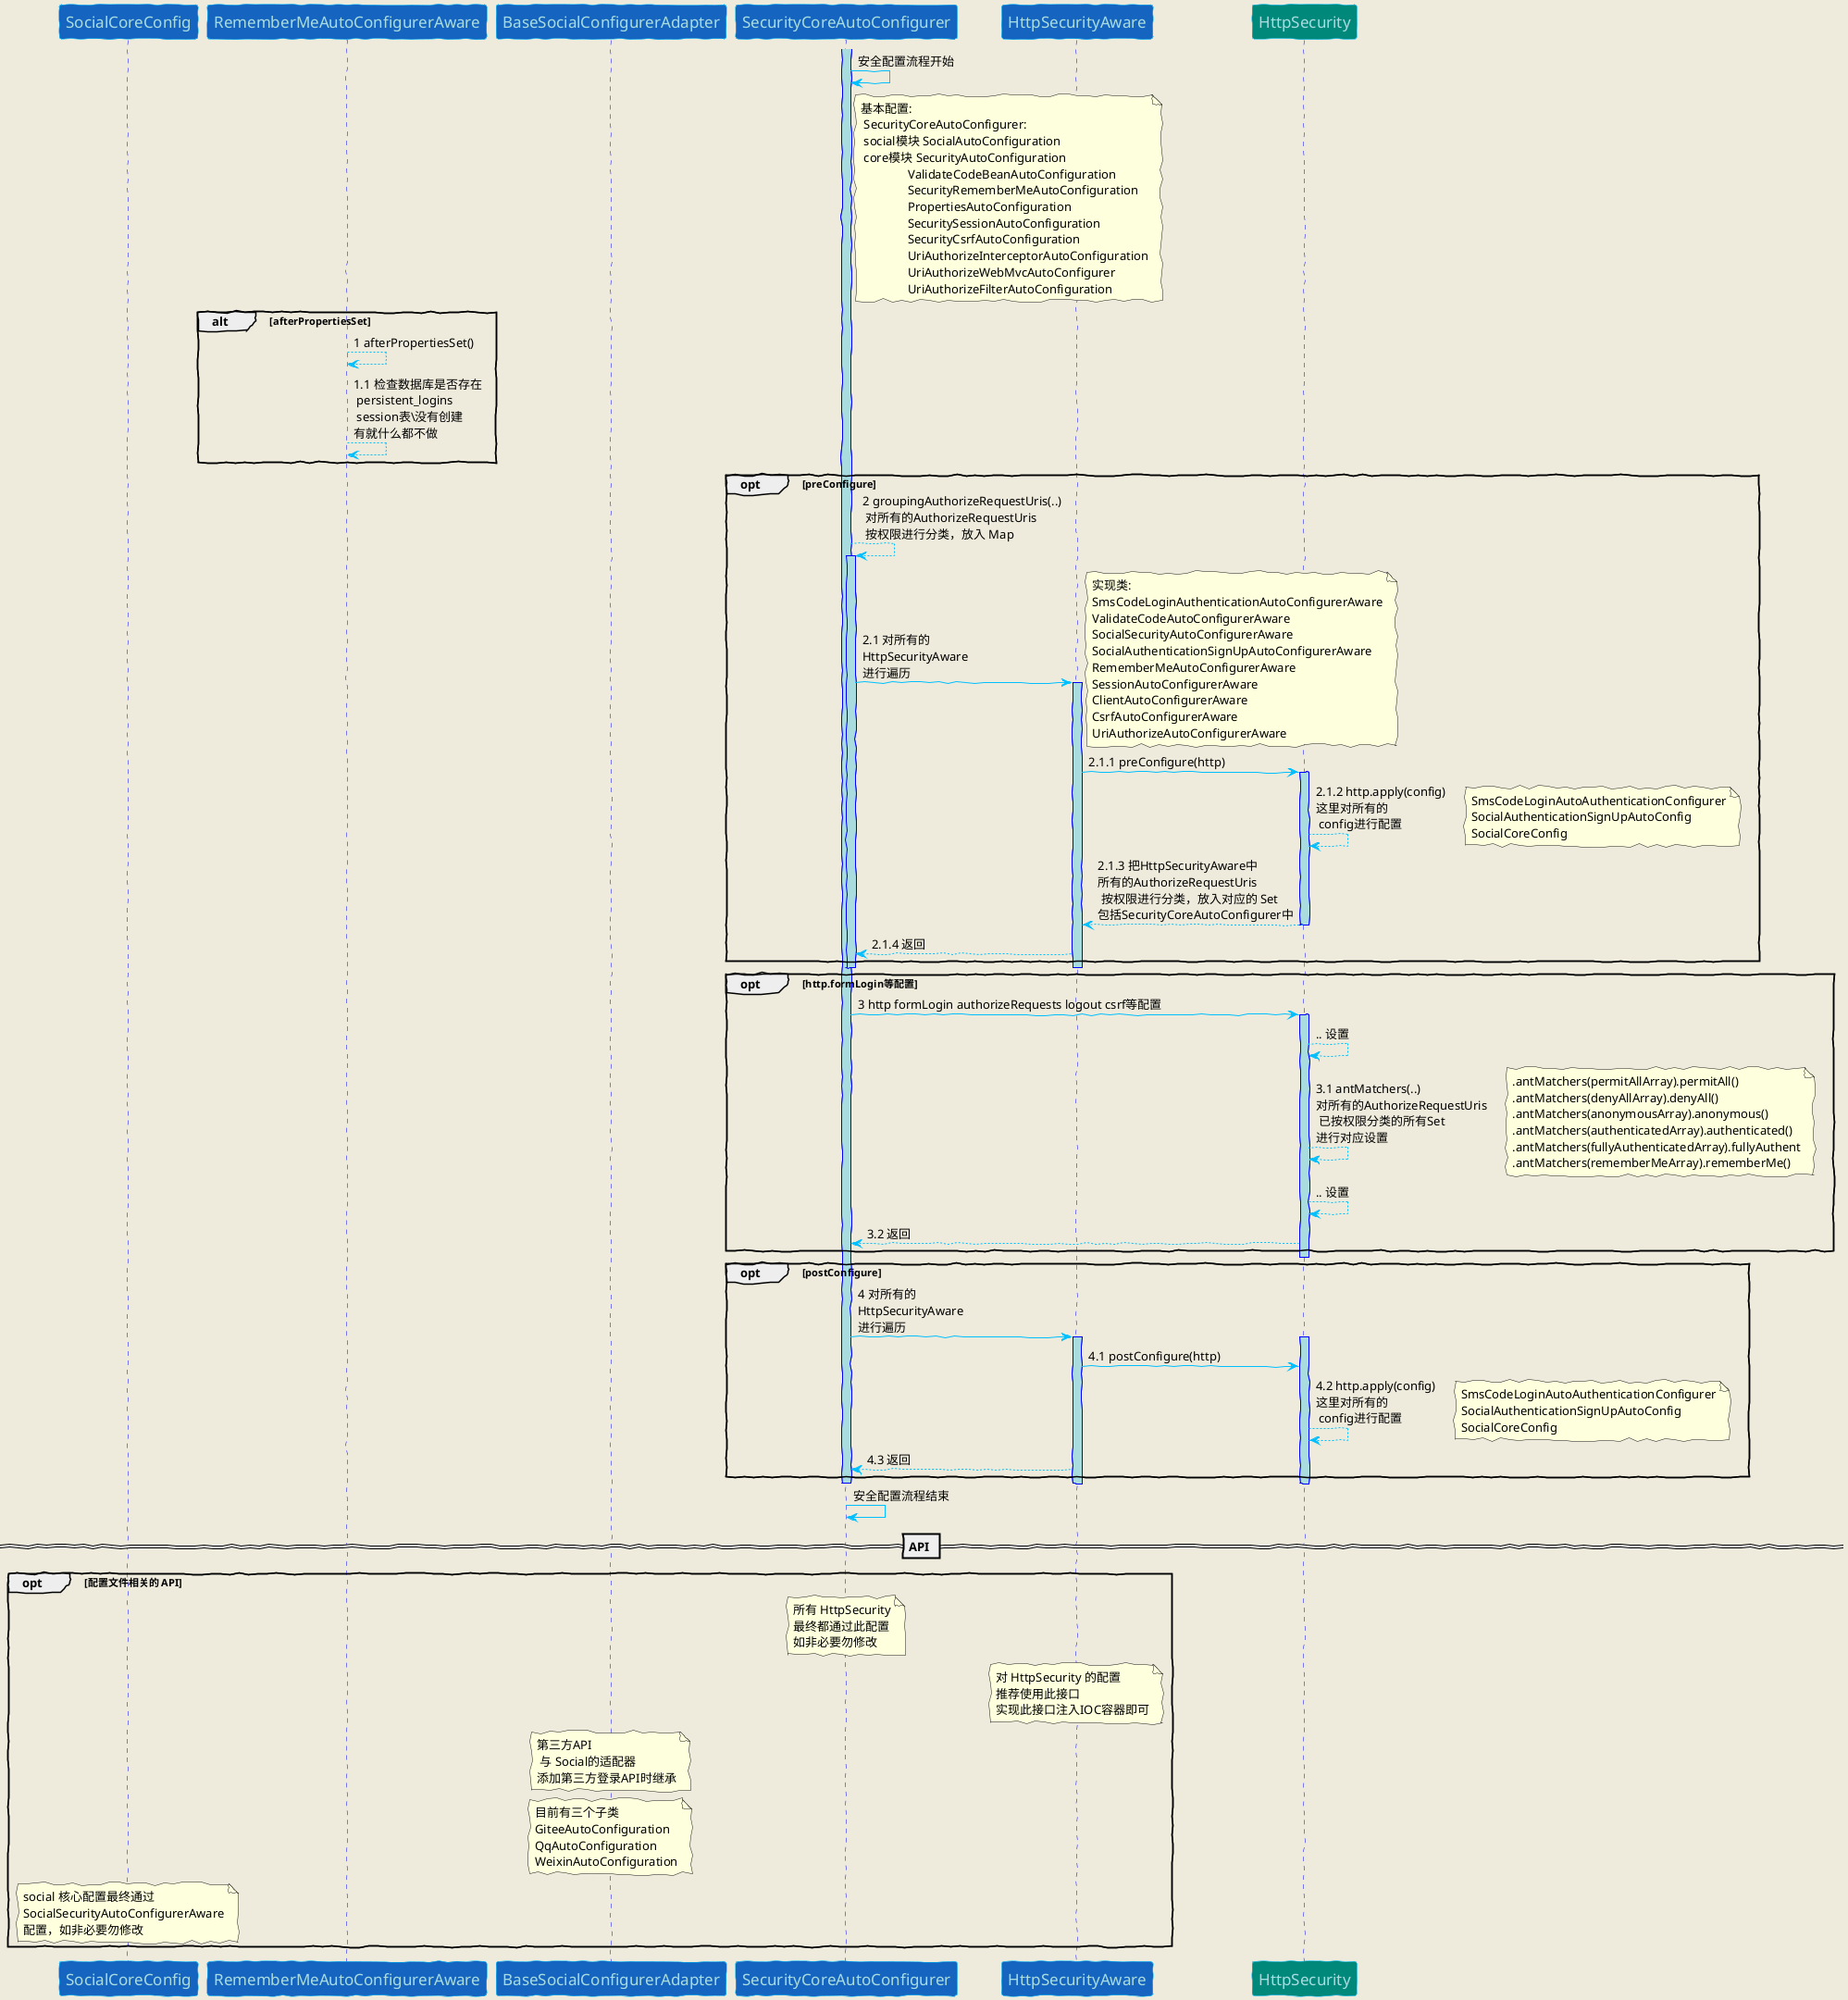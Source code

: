 @startuml

skinparam backgroundColor #EEEBDC
skinparam handwritten true
skinparam sequence {
ArrowColor DeepSkyBlue
ActorBorderColor DeepSkyBlue
LifeLineBorderColor blue
LifeLineBackgroundColor #A9DCDF
ParticipantBorderColor DeepSkyBlue
ParticipantBackgroundColor #00897b
ParticipantFontName Impact
ParticipantFontSize 17
ParticipantFontColor #A9DCDF
ActorBackgroundColor aqua
ActorFontColor DeepSkyBlue
ActorFontSize 17
ActorFontName Aapex
}
participant "SocialCoreConfig"  #1565c0
participant "RememberMeAutoConfigurerAware"  #1565c0

participant "BaseSocialConfigurerAdapter"  #1565c0

participant "SecurityCoreAutoConfigurer" #1565c0
SecurityCoreAutoConfigurer -> SecurityCoreAutoConfigurer: 安全配置流程开始
note right SecurityCoreAutoConfigurer: 基本配置:\n SecurityCoreAutoConfigurer: \n\
 social模块 SocialAutoConfiguration\n core模块 SecurityAutoConfiguration\n\
               ValidateCodeBeanAutoConfiguration\n               SecurityRememberMeAutoConfiguration\n\
               PropertiesAutoConfiguration\n\                SecuritySessionAutoConfiguration\n\
               SecurityCsrfAutoConfiguration\n\                UriAuthorizeInterceptorAutoConfiguration\n\
               UriAuthorizeWebMvcAutoConfigurer\n\                UriAuthorizeFilterAutoConfiguration
alt afterPropertiesSet
RememberMeAutoConfigurerAware --> RememberMeAutoConfigurerAware: 1 afterPropertiesSet()
RememberMeAutoConfigurerAware --> RememberMeAutoConfigurerAware: 1.1 检查数据库是否存在\n persistent_logins\n session表\没有创建\n有就什么都不做
end
activate SecurityCoreAutoConfigurer
opt preConfigure
SecurityCoreAutoConfigurer --> SecurityCoreAutoConfigurer: 2 groupingAuthorizeRequestUris(..)\n 对所有的AuthorizeRequestUris\n 按权限进行分类，放入 Map
activate SecurityCoreAutoConfigurer
participant "HttpSecurityAware" #1565c0
SecurityCoreAutoConfigurer -> HttpSecurityAware: 2.1 对所有的\nHttpSecurityAware\n进行遍历
activate HttpSecurityAware
note right : 实现类:\n\
SmsCodeLoginAuthenticationAutoConfigurerAware\n\
ValidateCodeAutoConfigurerAware\n\
SocialSecurityAutoConfigurerAware\n\
SocialAuthenticationSignUpAutoConfigurerAware\n\
RememberMeAutoConfigurerAware\n\
SessionAutoConfigurerAware\n\
ClientAutoConfigurerAware\n\
CsrfAutoConfigurerAware\n\
UriAuthorizeAutoConfigurerAware
HttpSecurityAware -> HttpSecurity: 2.1.1 preConfigure(http)
activate HttpSecurity
HttpSecurity --> HttpSecurity: 2.1.2 http.apply(config)\n这里对所有的\n config进行配置
note right : SmsCodeLoginAutoAuthenticationConfigurer\n\
SocialAuthenticationSignUpAutoConfig\n\
SocialCoreConfig
HttpSecurity --> HttpSecurityAware: 2.1.3 把HttpSecurityAware中\n所有的AuthorizeRequestUris\n 按权限进行分类，放入对应的 Set\n包括SecurityCoreAutoConfigurer中
deactivate HttpSecurity
HttpSecurityAware --> SecurityCoreAutoConfigurer: 2.1.4 返回
end
deactivate HttpSecurityAware
deactivate SecurityCoreAutoConfigurer
opt http.formLogin等配置
SecurityCoreAutoConfigurer -> HttpSecurity: 3 http formLogin authorizeRequests logout csrf等配置
activate HttpSecurity
HttpSecurity --> HttpSecurity: .. 设置
HttpSecurity --> HttpSecurity: 3.1 antMatchers(..)\n对所有的AuthorizeRequestUris\n 已按权限分类的所有Set\n进行对应设置
note right : .antMatchers(permitAllArray).permitAll()\n\
.antMatchers(denyAllArray).denyAll()\n\
.antMatchers(anonymousArray).anonymous()\n\
.antMatchers(authenticatedArray).authenticated()\n\
.antMatchers(fullyAuthenticatedArray).fullyAuthent\n\
.antMatchers(rememberMeArray).rememberMe()
HttpSecurity --> HttpSecurity: .. 设置
HttpSecurity --> SecurityCoreAutoConfigurer: 3.2 返回
end
deactivate HttpSecurity
activate SecurityCoreAutoConfigurer
opt postConfigure
SecurityCoreAutoConfigurer -> HttpSecurityAware: 4 对所有的\nHttpSecurityAware\n进行遍历
activate HttpSecurityAware
activate HttpSecurity
HttpSecurityAware -> HttpSecurity: 4.1 postConfigure(http)
HttpSecurity --> HttpSecurity: 4.2 http.apply(config)\n这里对所有的\n config进行配置
note right : SmsCodeLoginAutoAuthenticationConfigurer\n\
SocialAuthenticationSignUpAutoConfig\n\
SocialCoreConfig

HttpSecurityAware --> SecurityCoreAutoConfigurer: 4.3 返回
end
deactivate HttpSecurity
deactivate HttpSecurityAware
deactivate SecurityCoreAutoConfigurer

deactivate SecurityCoreAutoConfigurer

SecurityCoreAutoConfigurer -> SecurityCoreAutoConfigurer: 安全配置流程结束

== API ==
opt 配置文件相关的 API
note over SecurityCoreAutoConfigurer: 所有 HttpSecurity\n最终都通过此配置\n如非必要勿修改
note over HttpSecurityAware: 对 HttpSecurity 的配置\n推荐使用此接口\n实现此接口注入IOC容器即可

note over BaseSocialConfigurerAdapter: 第三方API\n 与 Social的适配器\n添加第三方登录API时继承
note over BaseSocialConfigurerAdapter: 目前有三个子类\nGiteeAutoConfiguration\nQqAutoConfiguration\nWeixinAutoConfiguration
note over SocialCoreConfig: social 核心配置最终通过\nSocialSecurityAutoConfigurerAware\n配置，如非必要勿修改

end

@enduml